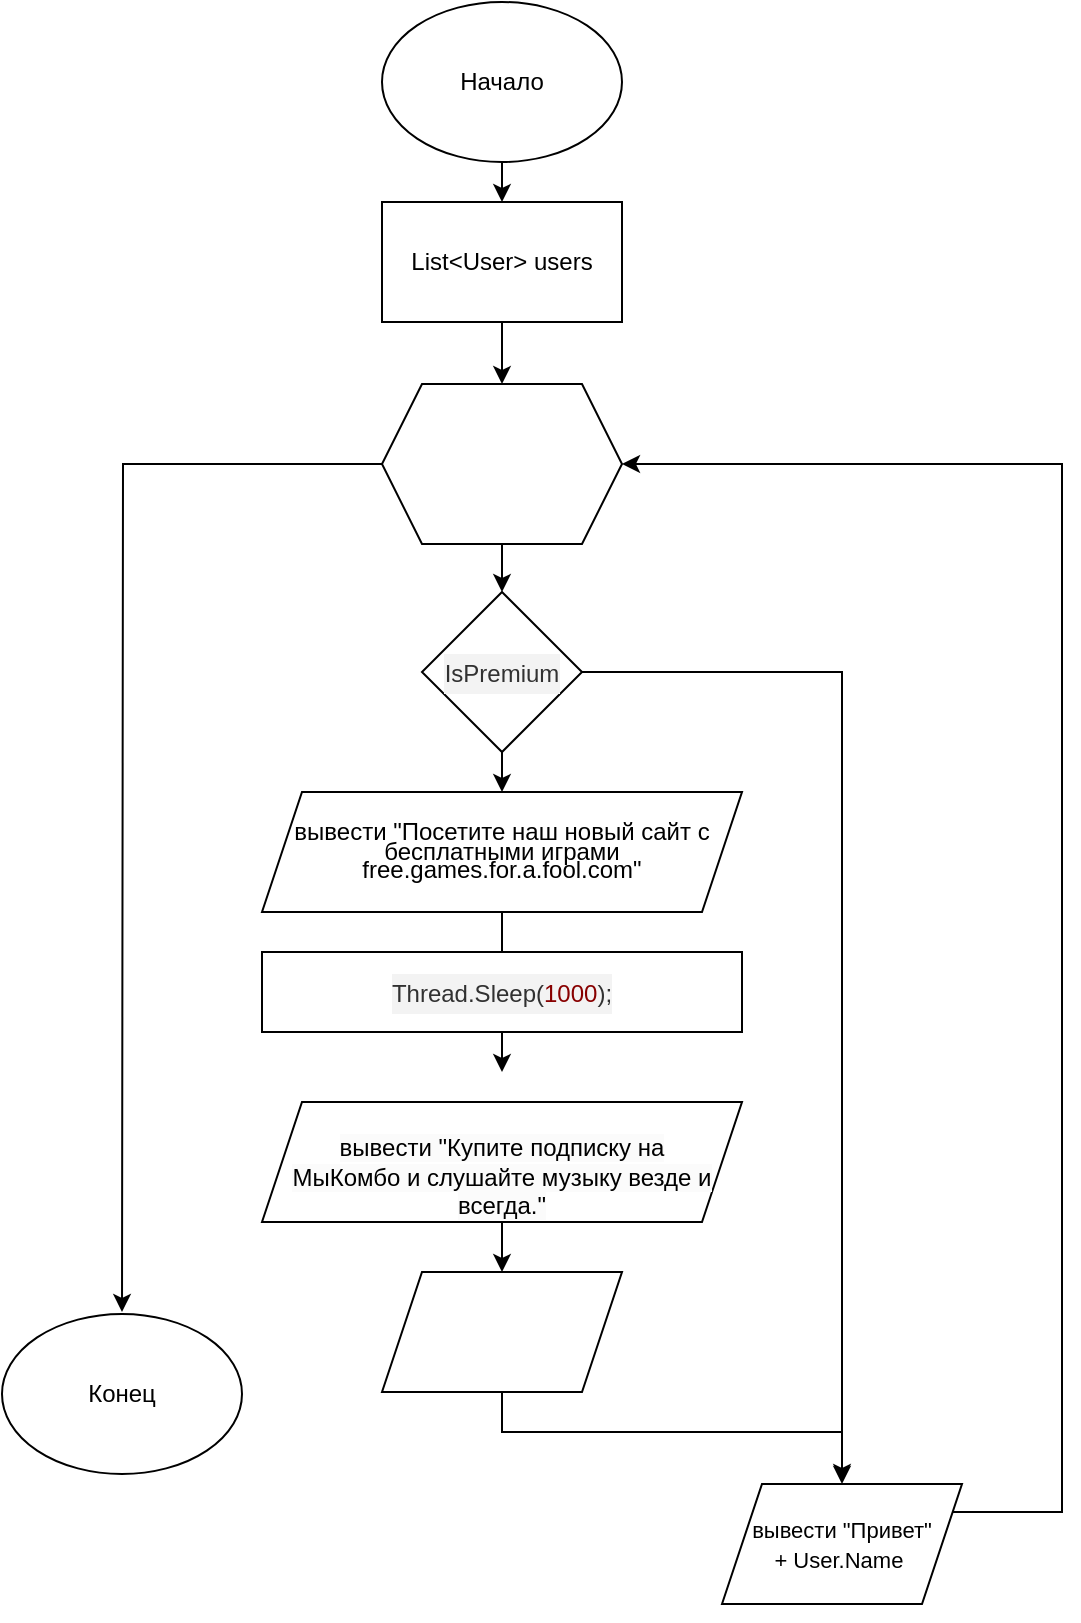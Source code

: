 <mxfile version="22.0.8" type="github">
  <diagram name="Страница — 1" id="NAEsJXjwoAxq_TkayWlY">
    <mxGraphModel dx="1150" dy="684" grid="1" gridSize="10" guides="1" tooltips="1" connect="1" arrows="1" fold="1" page="1" pageScale="1" pageWidth="827" pageHeight="1169" math="0" shadow="0">
      <root>
        <mxCell id="0" />
        <mxCell id="1" parent="0" />
        <mxCell id="96d1Mz_iSO80LeRiibxX-14" style="edgeStyle=orthogonalEdgeStyle;rounded=0;orthogonalLoop=1;jettySize=auto;html=1;exitX=0.5;exitY=1;exitDx=0;exitDy=0;entryX=0.5;entryY=0;entryDx=0;entryDy=0;" edge="1" parent="1" source="96d1Mz_iSO80LeRiibxX-1" target="96d1Mz_iSO80LeRiibxX-2">
          <mxGeometry relative="1" as="geometry" />
        </mxCell>
        <mxCell id="96d1Mz_iSO80LeRiibxX-1" value="Начало" style="ellipse;whiteSpace=wrap;html=1;" vertex="1" parent="1">
          <mxGeometry x="320" y="15" width="120" height="80" as="geometry" />
        </mxCell>
        <mxCell id="96d1Mz_iSO80LeRiibxX-15" style="edgeStyle=orthogonalEdgeStyle;rounded=0;orthogonalLoop=1;jettySize=auto;html=1;exitX=0.5;exitY=1;exitDx=0;exitDy=0;entryX=0.5;entryY=0;entryDx=0;entryDy=0;" edge="1" parent="1" source="96d1Mz_iSO80LeRiibxX-2" target="96d1Mz_iSO80LeRiibxX-17">
          <mxGeometry relative="1" as="geometry">
            <mxPoint x="380" y="216" as="targetPoint" />
          </mxGeometry>
        </mxCell>
        <mxCell id="96d1Mz_iSO80LeRiibxX-2" value="List&amp;lt;User&amp;gt; users" style="rounded=0;whiteSpace=wrap;html=1;" vertex="1" parent="1">
          <mxGeometry x="320" y="115" width="120" height="60" as="geometry" />
        </mxCell>
        <mxCell id="96d1Mz_iSO80LeRiibxX-10" style="edgeStyle=orthogonalEdgeStyle;rounded=0;orthogonalLoop=1;jettySize=auto;html=1;exitX=1;exitY=0.5;exitDx=0;exitDy=0;" edge="1" parent="1" source="96d1Mz_iSO80LeRiibxX-3" target="96d1Mz_iSO80LeRiibxX-8">
          <mxGeometry relative="1" as="geometry" />
        </mxCell>
        <mxCell id="96d1Mz_iSO80LeRiibxX-11" style="edgeStyle=orthogonalEdgeStyle;rounded=0;orthogonalLoop=1;jettySize=auto;html=1;exitX=0.5;exitY=1;exitDx=0;exitDy=0;entryX=0.5;entryY=0;entryDx=0;entryDy=0;" edge="1" parent="1" source="96d1Mz_iSO80LeRiibxX-3" target="96d1Mz_iSO80LeRiibxX-4">
          <mxGeometry relative="1" as="geometry" />
        </mxCell>
        <mxCell id="96d1Mz_iSO80LeRiibxX-3" value="&lt;pre style=&quot;box-sizing: border-box; overflow-wrap: break-word; background: rgb(243, 243, 243); color: rgb(49, 49, 49); line-height: 20px; margin-top: 0px; margin-bottom: 0px; text-align: left;&quot; class=&quot;hljs language-csharp&quot;&gt;&lt;font face=&quot;Helvetica&quot; style=&quot;font-size: 12px;&quot;&gt;IsPremium&lt;/font&gt;&lt;/pre&gt;" style="rhombus;whiteSpace=wrap;html=1;" vertex="1" parent="1">
          <mxGeometry x="340" y="310" width="80" height="80" as="geometry" />
        </mxCell>
        <mxCell id="96d1Mz_iSO80LeRiibxX-12" style="edgeStyle=orthogonalEdgeStyle;rounded=0;orthogonalLoop=1;jettySize=auto;html=1;exitX=0.5;exitY=1;exitDx=0;exitDy=0;" edge="1" parent="1" source="96d1Mz_iSO80LeRiibxX-4">
          <mxGeometry relative="1" as="geometry">
            <mxPoint x="380" y="550" as="targetPoint" />
          </mxGeometry>
        </mxCell>
        <mxCell id="96d1Mz_iSO80LeRiibxX-4" value="&lt;p style=&quot;box-sizing: border-box; overflow-wrap: break-word; background: rgb(243, 243, 243); color: rgb(49, 49, 49); line-height: 100%; margin-top: 0px; margin-bottom: 0px; text-align: left;&quot;&gt;&lt;/p&gt;&lt;p style=&quot;line-height: 80%;&quot;&gt;вывести&amp;nbsp;&quot;Посетите наш новый сайт с бесплатными&amp;nbsp;&lt;span style=&quot;background-color: initial;&quot;&gt;играми free.games.for.a.fool.com&quot;&lt;/span&gt;&lt;/p&gt;&lt;p&gt;&lt;/p&gt;" style="shape=parallelogram;perimeter=parallelogramPerimeter;whiteSpace=wrap;html=1;fixedSize=1;" vertex="1" parent="1">
          <mxGeometry x="260" y="410" width="240" height="60" as="geometry" />
        </mxCell>
        <mxCell id="96d1Mz_iSO80LeRiibxX-13" style="edgeStyle=orthogonalEdgeStyle;rounded=0;orthogonalLoop=1;jettySize=auto;html=1;exitX=0.5;exitY=1;exitDx=0;exitDy=0;entryX=0.5;entryY=0;entryDx=0;entryDy=0;" edge="1" parent="1" source="96d1Mz_iSO80LeRiibxX-5" target="96d1Mz_iSO80LeRiibxX-6">
          <mxGeometry relative="1" as="geometry" />
        </mxCell>
        <mxCell id="96d1Mz_iSO80LeRiibxX-5" value="&lt;br&gt;&lt;span style=&quot;color: rgb(0, 0, 0); font-family: Helvetica; font-size: 12px; font-style: normal; font-variant-ligatures: normal; font-variant-caps: normal; font-weight: 400; letter-spacing: normal; orphans: 2; text-align: center; text-indent: 0px; text-transform: none; widows: 2; word-spacing: 0px; -webkit-text-stroke-width: 0px; background-color: rgb(251, 251, 251); text-decoration-thickness: initial; text-decoration-style: initial; text-decoration-color: initial; float: none; display: inline !important;&quot;&gt;вывести&amp;nbsp;&quot;Купите подписку на &lt;br&gt;МыКомбо и слушайте музыку везде и всегда.&quot;&lt;br&gt;&lt;/span&gt;" style="shape=parallelogram;perimeter=parallelogramPerimeter;whiteSpace=wrap;html=1;fixedSize=1;" vertex="1" parent="1">
          <mxGeometry x="260" y="565" width="240" height="60" as="geometry" />
        </mxCell>
        <mxCell id="96d1Mz_iSO80LeRiibxX-16" style="edgeStyle=orthogonalEdgeStyle;rounded=0;orthogonalLoop=1;jettySize=auto;html=1;exitX=0.5;exitY=1;exitDx=0;exitDy=0;" edge="1" parent="1" source="96d1Mz_iSO80LeRiibxX-6">
          <mxGeometry relative="1" as="geometry">
            <mxPoint x="550" y="755" as="targetPoint" />
            <Array as="points">
              <mxPoint x="380" y="730" />
              <mxPoint x="550" y="730" />
            </Array>
          </mxGeometry>
        </mxCell>
        <mxCell id="96d1Mz_iSO80LeRiibxX-6" value="" style="shape=parallelogram;perimeter=parallelogramPerimeter;whiteSpace=wrap;html=1;fixedSize=1;" vertex="1" parent="1">
          <mxGeometry x="320" y="650" width="120" height="60" as="geometry" />
        </mxCell>
        <mxCell id="96d1Mz_iSO80LeRiibxX-21" style="edgeStyle=orthogonalEdgeStyle;rounded=0;orthogonalLoop=1;jettySize=auto;html=1;exitX=0.5;exitY=1;exitDx=0;exitDy=0;entryX=1;entryY=0.5;entryDx=0;entryDy=0;" edge="1" parent="1" source="96d1Mz_iSO80LeRiibxX-8" target="96d1Mz_iSO80LeRiibxX-17">
          <mxGeometry relative="1" as="geometry">
            <mxPoint x="710" y="250" as="targetPoint" />
            <Array as="points">
              <mxPoint x="550" y="770" />
              <mxPoint x="660" y="770" />
              <mxPoint x="660" y="246" />
            </Array>
          </mxGeometry>
        </mxCell>
        <mxCell id="96d1Mz_iSO80LeRiibxX-8" value="&lt;font style=&quot;font-size: 11px;&quot;&gt;вывести &quot;Привет&quot;&lt;br&gt;+&amp;nbsp;User.Name&amp;nbsp;&lt;/font&gt;" style="shape=parallelogram;perimeter=parallelogramPerimeter;whiteSpace=wrap;html=1;fixedSize=1;" vertex="1" parent="1">
          <mxGeometry x="490" y="756" width="120" height="60" as="geometry" />
        </mxCell>
        <mxCell id="96d1Mz_iSO80LeRiibxX-18" style="edgeStyle=orthogonalEdgeStyle;rounded=0;orthogonalLoop=1;jettySize=auto;html=1;exitX=0;exitY=0.5;exitDx=0;exitDy=0;" edge="1" parent="1" source="96d1Mz_iSO80LeRiibxX-17">
          <mxGeometry relative="1" as="geometry">
            <mxPoint x="190" y="670" as="targetPoint" />
          </mxGeometry>
        </mxCell>
        <mxCell id="96d1Mz_iSO80LeRiibxX-20" style="edgeStyle=orthogonalEdgeStyle;rounded=0;orthogonalLoop=1;jettySize=auto;html=1;exitX=0.5;exitY=1;exitDx=0;exitDy=0;entryX=0.5;entryY=0;entryDx=0;entryDy=0;" edge="1" parent="1" source="96d1Mz_iSO80LeRiibxX-17" target="96d1Mz_iSO80LeRiibxX-3">
          <mxGeometry relative="1" as="geometry" />
        </mxCell>
        <mxCell id="96d1Mz_iSO80LeRiibxX-17" value="" style="shape=hexagon;perimeter=hexagonPerimeter2;whiteSpace=wrap;html=1;fixedSize=1;" vertex="1" parent="1">
          <mxGeometry x="320" y="206" width="120" height="80" as="geometry" />
        </mxCell>
        <mxCell id="96d1Mz_iSO80LeRiibxX-19" value="Конец" style="ellipse;whiteSpace=wrap;html=1;" vertex="1" parent="1">
          <mxGeometry x="130" y="671" width="120" height="80" as="geometry" />
        </mxCell>
        <mxCell id="96d1Mz_iSO80LeRiibxX-23" value="&lt;pre style=&quot;box-sizing: border-box; overflow-wrap: break-word; background: rgb(243, 243, 243); color: rgb(49, 49, 49); line-height: 20px; margin-top: 0px; margin-bottom: 0px; text-align: left;&quot; class=&quot;hljs language-scss&quot;&gt;&lt;font style=&quot;font-size: 12px;&quot; face=&quot;Helvetica&quot;&gt;Thread.Sleep(&lt;span style=&quot;box-sizing: border-box; color: rgb(136, 0, 0); font-style: inherit; font-variant: inherit; font-weight: inherit; font-stretch: inherit; font-size: inherit; line-height: 1.4em; font-optical-sizing: inherit; font-kerning: inherit; font-feature-settings: inherit; font-variation-settings: inherit;&quot; class=&quot;hljs-number&quot;&gt;1000&lt;/span&gt;);&lt;/font&gt;&lt;/pre&gt;" style="rounded=0;whiteSpace=wrap;html=1;" vertex="1" parent="1">
          <mxGeometry x="260" y="490" width="240" height="40" as="geometry" />
        </mxCell>
      </root>
    </mxGraphModel>
  </diagram>
</mxfile>
